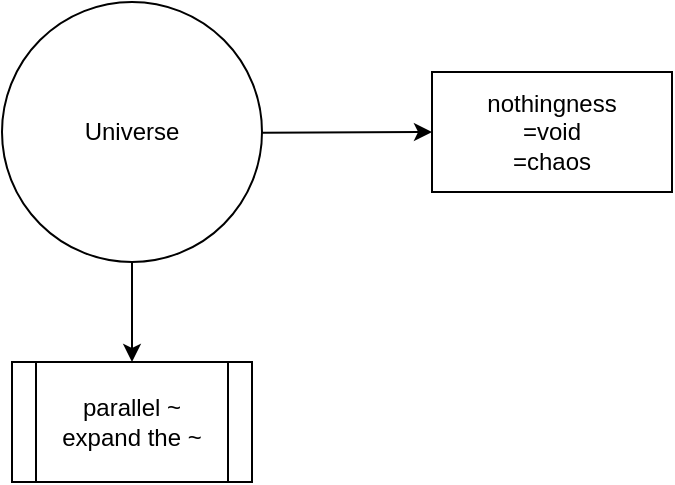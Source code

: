 <mxfile>
    <diagram id="5U1Rlp8iFnH1xkHvcHb_" name="Page-1">
        <mxGraphModel dx="1746" dy="1088" grid="1" gridSize="10" guides="1" tooltips="1" connect="1" arrows="1" fold="1" page="1" pageScale="1" pageWidth="850" pageHeight="1100" math="0" shadow="0">
            <root>
                <mxCell id="0"/>
                <mxCell id="1" parent="0"/>
                <mxCell id="5" value="" style="edgeStyle=none;html=1;" edge="1" parent="1" source="3" target="4">
                    <mxGeometry relative="1" as="geometry"/>
                </mxCell>
                <mxCell id="7" style="edgeStyle=none;html=1;entryX=0.5;entryY=0;entryDx=0;entryDy=0;" edge="1" parent="1" source="3" target="6">
                    <mxGeometry relative="1" as="geometry"/>
                </mxCell>
                <mxCell id="3" value="Universe" style="ellipse;whiteSpace=wrap;html=1;aspect=fixed;" vertex="1" parent="1">
                    <mxGeometry x="440" y="230" width="130" height="130" as="geometry"/>
                </mxCell>
                <mxCell id="4" value="nothingness&lt;div&gt;=void&lt;/div&gt;&lt;div&gt;=chaos&lt;/div&gt;" style="whiteSpace=wrap;html=1;" vertex="1" parent="1">
                    <mxGeometry x="655" y="265" width="120" height="60" as="geometry"/>
                </mxCell>
                <mxCell id="6" value="parallel ~&lt;div&gt;expand the ~&lt;/div&gt;" style="shape=process;whiteSpace=wrap;html=1;backgroundOutline=1;" vertex="1" parent="1">
                    <mxGeometry x="445" y="410" width="120" height="60" as="geometry"/>
                </mxCell>
            </root>
        </mxGraphModel>
    </diagram>
</mxfile>